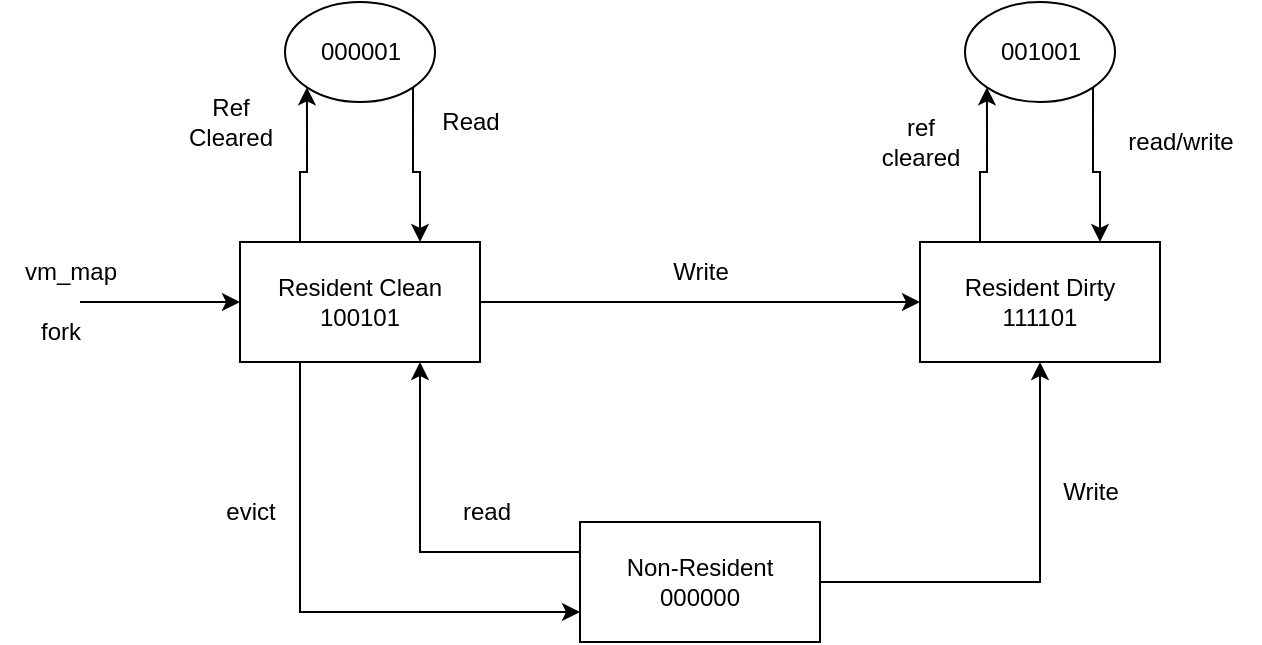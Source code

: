 <mxfile version="24.0.7" type="github">
  <diagram name="Page-1" id="VQm1BPkk2zkZOpTPwfwk">
    <mxGraphModel dx="781" dy="436" grid="1" gridSize="10" guides="1" tooltips="1" connect="1" arrows="1" fold="1" page="1" pageScale="1" pageWidth="850" pageHeight="1100" math="0" shadow="0">
      <root>
        <mxCell id="0" />
        <mxCell id="1" parent="0" />
        <mxCell id="M7zPYKwd5eIDmQGV7PPg-18" style="edgeStyle=orthogonalEdgeStyle;rounded=0;orthogonalLoop=1;jettySize=auto;html=1;exitX=1;exitY=0.5;exitDx=0;exitDy=0;entryX=0;entryY=0.5;entryDx=0;entryDy=0;" edge="1" parent="1" source="M7zPYKwd5eIDmQGV7PPg-1" target="M7zPYKwd5eIDmQGV7PPg-3">
          <mxGeometry relative="1" as="geometry" />
        </mxCell>
        <mxCell id="M7zPYKwd5eIDmQGV7PPg-27" style="edgeStyle=orthogonalEdgeStyle;rounded=0;orthogonalLoop=1;jettySize=auto;html=1;exitX=0.25;exitY=1;exitDx=0;exitDy=0;entryX=0;entryY=0.75;entryDx=0;entryDy=0;" edge="1" parent="1" source="M7zPYKwd5eIDmQGV7PPg-1" target="M7zPYKwd5eIDmQGV7PPg-20">
          <mxGeometry relative="1" as="geometry" />
        </mxCell>
        <mxCell id="M7zPYKwd5eIDmQGV7PPg-35" style="edgeStyle=orthogonalEdgeStyle;rounded=0;orthogonalLoop=1;jettySize=auto;html=1;exitX=0.25;exitY=0;exitDx=0;exitDy=0;entryX=0;entryY=1;entryDx=0;entryDy=0;" edge="1" parent="1" source="M7zPYKwd5eIDmQGV7PPg-1" target="M7zPYKwd5eIDmQGV7PPg-6">
          <mxGeometry relative="1" as="geometry" />
        </mxCell>
        <mxCell id="M7zPYKwd5eIDmQGV7PPg-1" value="Resident Clean&lt;div&gt;100101&lt;/div&gt;" style="rounded=0;whiteSpace=wrap;html=1;" vertex="1" parent="1">
          <mxGeometry x="120" y="170" width="120" height="60" as="geometry" />
        </mxCell>
        <mxCell id="M7zPYKwd5eIDmQGV7PPg-31" style="edgeStyle=orthogonalEdgeStyle;rounded=0;orthogonalLoop=1;jettySize=auto;html=1;exitX=0.25;exitY=0;exitDx=0;exitDy=0;entryX=0;entryY=1;entryDx=0;entryDy=0;" edge="1" parent="1" source="M7zPYKwd5eIDmQGV7PPg-3" target="M7zPYKwd5eIDmQGV7PPg-5">
          <mxGeometry relative="1" as="geometry" />
        </mxCell>
        <mxCell id="M7zPYKwd5eIDmQGV7PPg-3" value="Resident Dirty&lt;div&gt;111101&lt;/div&gt;" style="rounded=0;whiteSpace=wrap;html=1;" vertex="1" parent="1">
          <mxGeometry x="460" y="170" width="120" height="60" as="geometry" />
        </mxCell>
        <mxCell id="M7zPYKwd5eIDmQGV7PPg-11" style="edgeStyle=orthogonalEdgeStyle;rounded=0;orthogonalLoop=1;jettySize=auto;html=1;exitX=1;exitY=1;exitDx=0;exitDy=0;entryX=0.75;entryY=0;entryDx=0;entryDy=0;" edge="1" parent="1" source="M7zPYKwd5eIDmQGV7PPg-5" target="M7zPYKwd5eIDmQGV7PPg-3">
          <mxGeometry relative="1" as="geometry" />
        </mxCell>
        <mxCell id="M7zPYKwd5eIDmQGV7PPg-5" value="001001" style="ellipse;whiteSpace=wrap;html=1;" vertex="1" parent="1">
          <mxGeometry x="482.5" y="50" width="75" height="50" as="geometry" />
        </mxCell>
        <mxCell id="M7zPYKwd5eIDmQGV7PPg-13" style="edgeStyle=orthogonalEdgeStyle;rounded=0;orthogonalLoop=1;jettySize=auto;html=1;exitX=1;exitY=1;exitDx=0;exitDy=0;entryX=0.75;entryY=0;entryDx=0;entryDy=0;" edge="1" parent="1" source="M7zPYKwd5eIDmQGV7PPg-6" target="M7zPYKwd5eIDmQGV7PPg-1">
          <mxGeometry relative="1" as="geometry" />
        </mxCell>
        <mxCell id="M7zPYKwd5eIDmQGV7PPg-6" value="000001" style="ellipse;whiteSpace=wrap;html=1;" vertex="1" parent="1">
          <mxGeometry x="142.5" y="50" width="75" height="50" as="geometry" />
        </mxCell>
        <mxCell id="M7zPYKwd5eIDmQGV7PPg-16" value="Ref&lt;div&gt;Cleared&lt;/div&gt;" style="text;html=1;align=center;verticalAlign=middle;resizable=0;points=[];autosize=1;strokeColor=none;fillColor=none;" vertex="1" parent="1">
          <mxGeometry x="80" y="90" width="70" height="40" as="geometry" />
        </mxCell>
        <mxCell id="M7zPYKwd5eIDmQGV7PPg-17" value="Read" style="text;html=1;align=center;verticalAlign=middle;resizable=0;points=[];autosize=1;strokeColor=none;fillColor=none;" vertex="1" parent="1">
          <mxGeometry x="210" y="95" width="50" height="30" as="geometry" />
        </mxCell>
        <mxCell id="M7zPYKwd5eIDmQGV7PPg-19" value="Write" style="text;html=1;align=center;verticalAlign=middle;resizable=0;points=[];autosize=1;strokeColor=none;fillColor=none;" vertex="1" parent="1">
          <mxGeometry x="325" y="170" width="50" height="30" as="geometry" />
        </mxCell>
        <mxCell id="M7zPYKwd5eIDmQGV7PPg-21" style="edgeStyle=orthogonalEdgeStyle;rounded=0;orthogonalLoop=1;jettySize=auto;html=1;exitX=1;exitY=0.5;exitDx=0;exitDy=0;entryX=0.5;entryY=1;entryDx=0;entryDy=0;" edge="1" parent="1" source="M7zPYKwd5eIDmQGV7PPg-20" target="M7zPYKwd5eIDmQGV7PPg-3">
          <mxGeometry relative="1" as="geometry" />
        </mxCell>
        <mxCell id="M7zPYKwd5eIDmQGV7PPg-28" style="edgeStyle=orthogonalEdgeStyle;rounded=0;orthogonalLoop=1;jettySize=auto;html=1;exitX=0;exitY=0.25;exitDx=0;exitDy=0;entryX=0.75;entryY=1;entryDx=0;entryDy=0;" edge="1" parent="1" source="M7zPYKwd5eIDmQGV7PPg-20" target="M7zPYKwd5eIDmQGV7PPg-1">
          <mxGeometry relative="1" as="geometry" />
        </mxCell>
        <mxCell id="M7zPYKwd5eIDmQGV7PPg-20" value="&lt;div&gt;Non-Resident&lt;/div&gt;&lt;div&gt;000000&lt;/div&gt;" style="rounded=0;whiteSpace=wrap;html=1;" vertex="1" parent="1">
          <mxGeometry x="290" y="310" width="120" height="60" as="geometry" />
        </mxCell>
        <mxCell id="M7zPYKwd5eIDmQGV7PPg-22" value="Write" style="text;html=1;align=center;verticalAlign=middle;resizable=0;points=[];autosize=1;strokeColor=none;fillColor=none;" vertex="1" parent="1">
          <mxGeometry x="520" y="280" width="50" height="30" as="geometry" />
        </mxCell>
        <mxCell id="M7zPYKwd5eIDmQGV7PPg-24" value="" style="endArrow=classic;html=1;rounded=0;" edge="1" parent="1">
          <mxGeometry width="50" height="50" relative="1" as="geometry">
            <mxPoint x="40" y="200" as="sourcePoint" />
            <mxPoint x="120" y="200" as="targetPoint" />
          </mxGeometry>
        </mxCell>
        <mxCell id="M7zPYKwd5eIDmQGV7PPg-25" value="vm_map" style="text;html=1;align=center;verticalAlign=middle;resizable=0;points=[];autosize=1;strokeColor=none;fillColor=none;" vertex="1" parent="1">
          <mxGeometry y="170" width="70" height="30" as="geometry" />
        </mxCell>
        <mxCell id="M7zPYKwd5eIDmQGV7PPg-26" value="fork" style="text;html=1;align=center;verticalAlign=middle;resizable=0;points=[];autosize=1;strokeColor=none;fillColor=none;" vertex="1" parent="1">
          <mxGeometry x="10" y="200" width="40" height="30" as="geometry" />
        </mxCell>
        <mxCell id="M7zPYKwd5eIDmQGV7PPg-29" value="evict" style="text;html=1;align=center;verticalAlign=middle;resizable=0;points=[];autosize=1;strokeColor=none;fillColor=none;" vertex="1" parent="1">
          <mxGeometry x="100" y="290" width="50" height="30" as="geometry" />
        </mxCell>
        <mxCell id="M7zPYKwd5eIDmQGV7PPg-30" value="read" style="text;html=1;align=center;verticalAlign=middle;resizable=0;points=[];autosize=1;strokeColor=none;fillColor=none;" vertex="1" parent="1">
          <mxGeometry x="217.5" y="290" width="50" height="30" as="geometry" />
        </mxCell>
        <mxCell id="M7zPYKwd5eIDmQGV7PPg-32" value="ref&lt;div&gt;cleared&lt;/div&gt;" style="text;html=1;align=center;verticalAlign=middle;resizable=0;points=[];autosize=1;strokeColor=none;fillColor=none;" vertex="1" parent="1">
          <mxGeometry x="430" y="100" width="60" height="40" as="geometry" />
        </mxCell>
        <mxCell id="M7zPYKwd5eIDmQGV7PPg-33" value="read/write" style="text;html=1;align=center;verticalAlign=middle;resizable=0;points=[];autosize=1;strokeColor=none;fillColor=none;" vertex="1" parent="1">
          <mxGeometry x="550" y="105" width="80" height="30" as="geometry" />
        </mxCell>
      </root>
    </mxGraphModel>
  </diagram>
</mxfile>
